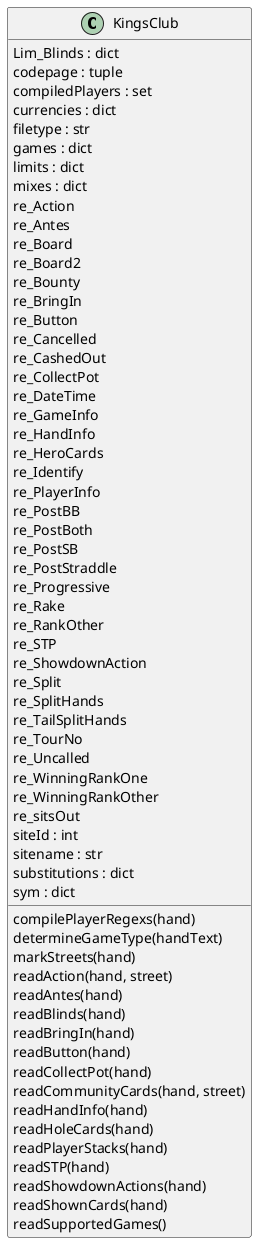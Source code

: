 @startuml classes
set namespaceSeparator none
class "KingsClub" as KingsClubToFpdb.KingsClub {
  Lim_Blinds : dict
  codepage : tuple
  compiledPlayers : set
  currencies : dict
  filetype : str
  games : dict
  limits : dict
  mixes : dict
  re_Action
  re_Antes
  re_Board
  re_Board2
  re_Bounty
  re_BringIn
  re_Button
  re_Cancelled
  re_CashedOut
  re_CollectPot
  re_DateTime
  re_GameInfo
  re_HandInfo
  re_HeroCards
  re_Identify
  re_PlayerInfo
  re_PostBB
  re_PostBoth
  re_PostSB
  re_PostStraddle
  re_Progressive
  re_Rake
  re_RankOther
  re_STP
  re_ShowdownAction
  re_Split
  re_SplitHands
  re_TailSplitHands
  re_TourNo
  re_Uncalled
  re_WinningRankOne
  re_WinningRankOther
  re_sitsOut
  siteId : int
  sitename : str
  substitutions : dict
  sym : dict
  compilePlayerRegexs(hand)
  determineGameType(handText)
  markStreets(hand)
  readAction(hand, street)
  readAntes(hand)
  readBlinds(hand)
  readBringIn(hand)
  readButton(hand)
  readCollectPot(hand)
  readCommunityCards(hand, street)
  readHandInfo(hand)
  readHoleCards(hand)
  readPlayerStacks(hand)
  readSTP(hand)
  readShowdownActions(hand)
  readShownCards(hand)
  readSupportedGames()
}
@enduml
